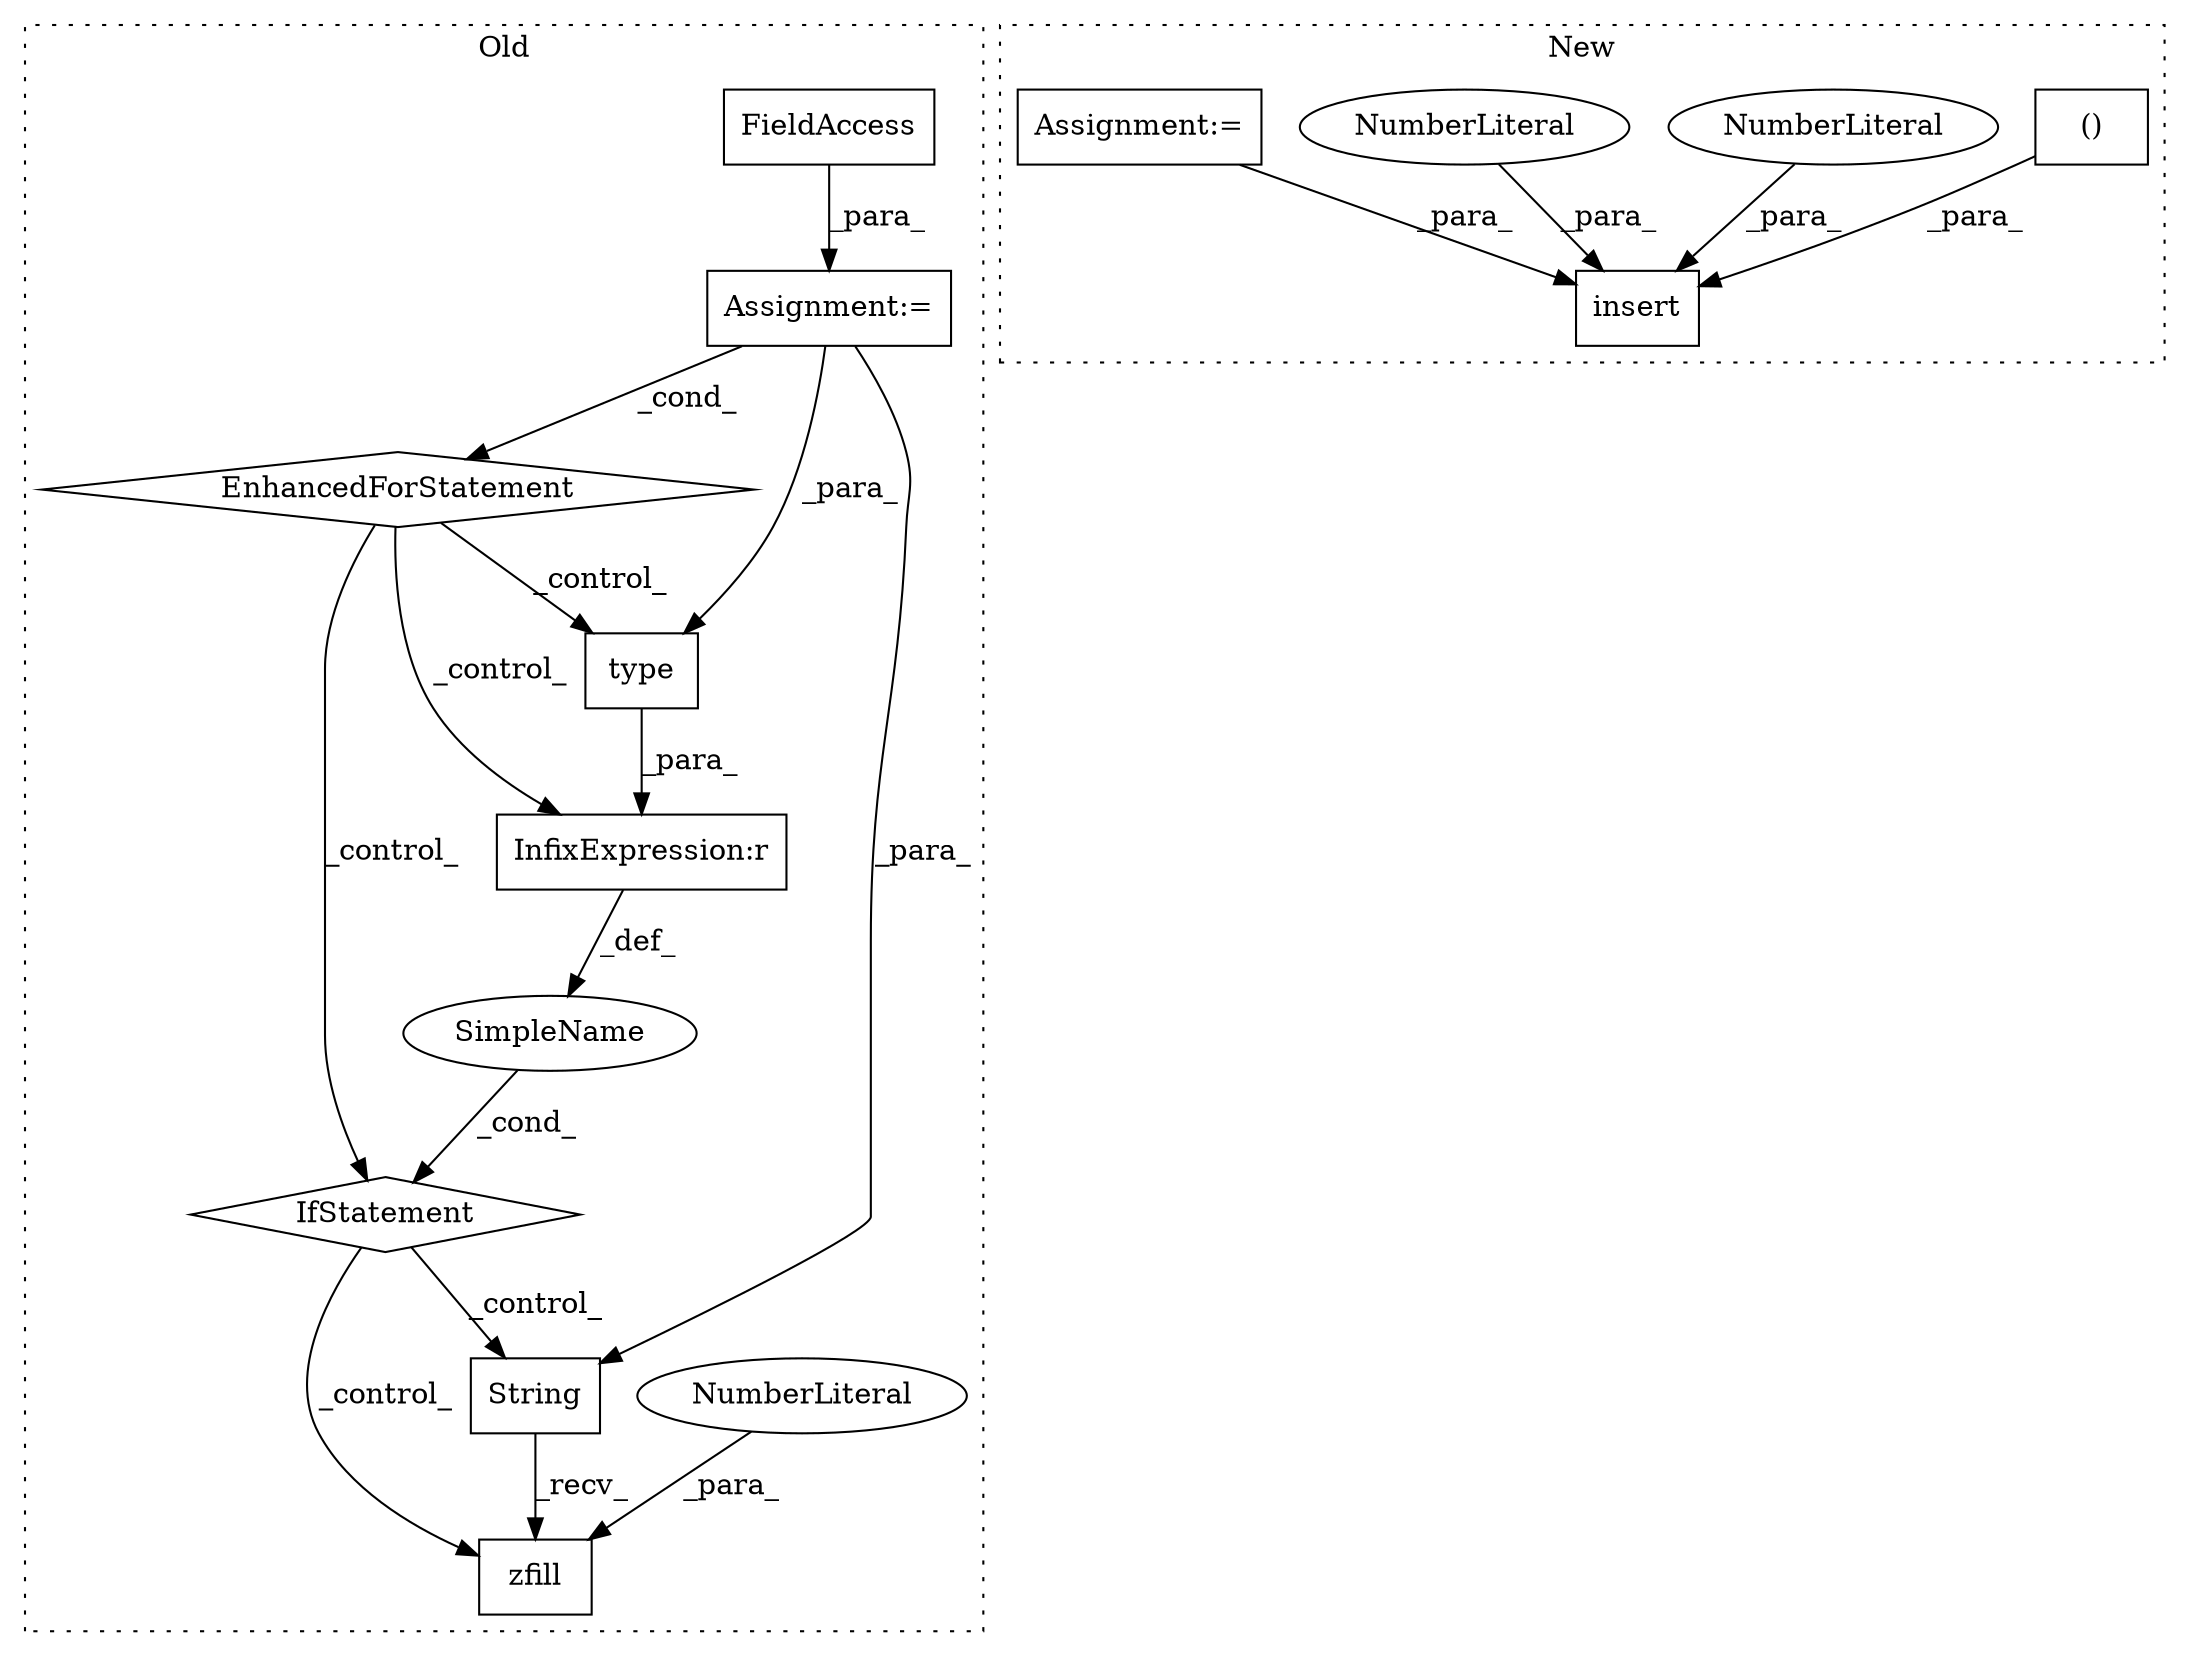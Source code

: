 digraph G {
subgraph cluster0 {
1 [label="type" a="32" s="8238,8249" l="5,1" shape="box"];
4 [label="EnhancedForStatement" a="70" s="8122,8224" l="53,2" shape="diamond"];
5 [label="String" a="32" s="8294,8307" l="7,1" shape="box"];
6 [label="IfStatement" a="25" s="8234,8260" l="4,2" shape="diamond"];
7 [label="zfill" a="32" s="8309,8317" l="6,1" shape="box"];
8 [label="NumberLiteral" a="34" s="8315" l="2" shape="ellipse"];
11 [label="SimpleName" a="42" s="" l="" shape="ellipse"];
12 [label="InfixExpression:r" a="27" s="8250" l="4" shape="box"];
13 [label="Assignment:=" a="7" s="8122,8224" l="53,2" shape="box"];
14 [label="FieldAccess" a="22" s="8188" l="36" shape="box"];
label = "Old";
style="dotted";
}
subgraph cluster1 {
2 [label="insert" a="32" s="7844,7919" l="7,1" shape="box"];
3 [label="()" a="106" s="7515" l="49" shape="box"];
9 [label="NumberLiteral" a="34" s="7918" l="1" shape="ellipse"];
10 [label="NumberLiteral" a="34" s="7856" l="1" shape="ellipse"];
15 [label="Assignment:=" a="7" s="7349" l="1" shape="box"];
label = "New";
style="dotted";
}
1 -> 12 [label="_para_"];
3 -> 2 [label="_para_"];
4 -> 6 [label="_control_"];
4 -> 1 [label="_control_"];
4 -> 12 [label="_control_"];
5 -> 7 [label="_recv_"];
6 -> 5 [label="_control_"];
6 -> 7 [label="_control_"];
8 -> 7 [label="_para_"];
9 -> 2 [label="_para_"];
10 -> 2 [label="_para_"];
11 -> 6 [label="_cond_"];
12 -> 11 [label="_def_"];
13 -> 1 [label="_para_"];
13 -> 5 [label="_para_"];
13 -> 4 [label="_cond_"];
14 -> 13 [label="_para_"];
15 -> 2 [label="_para_"];
}